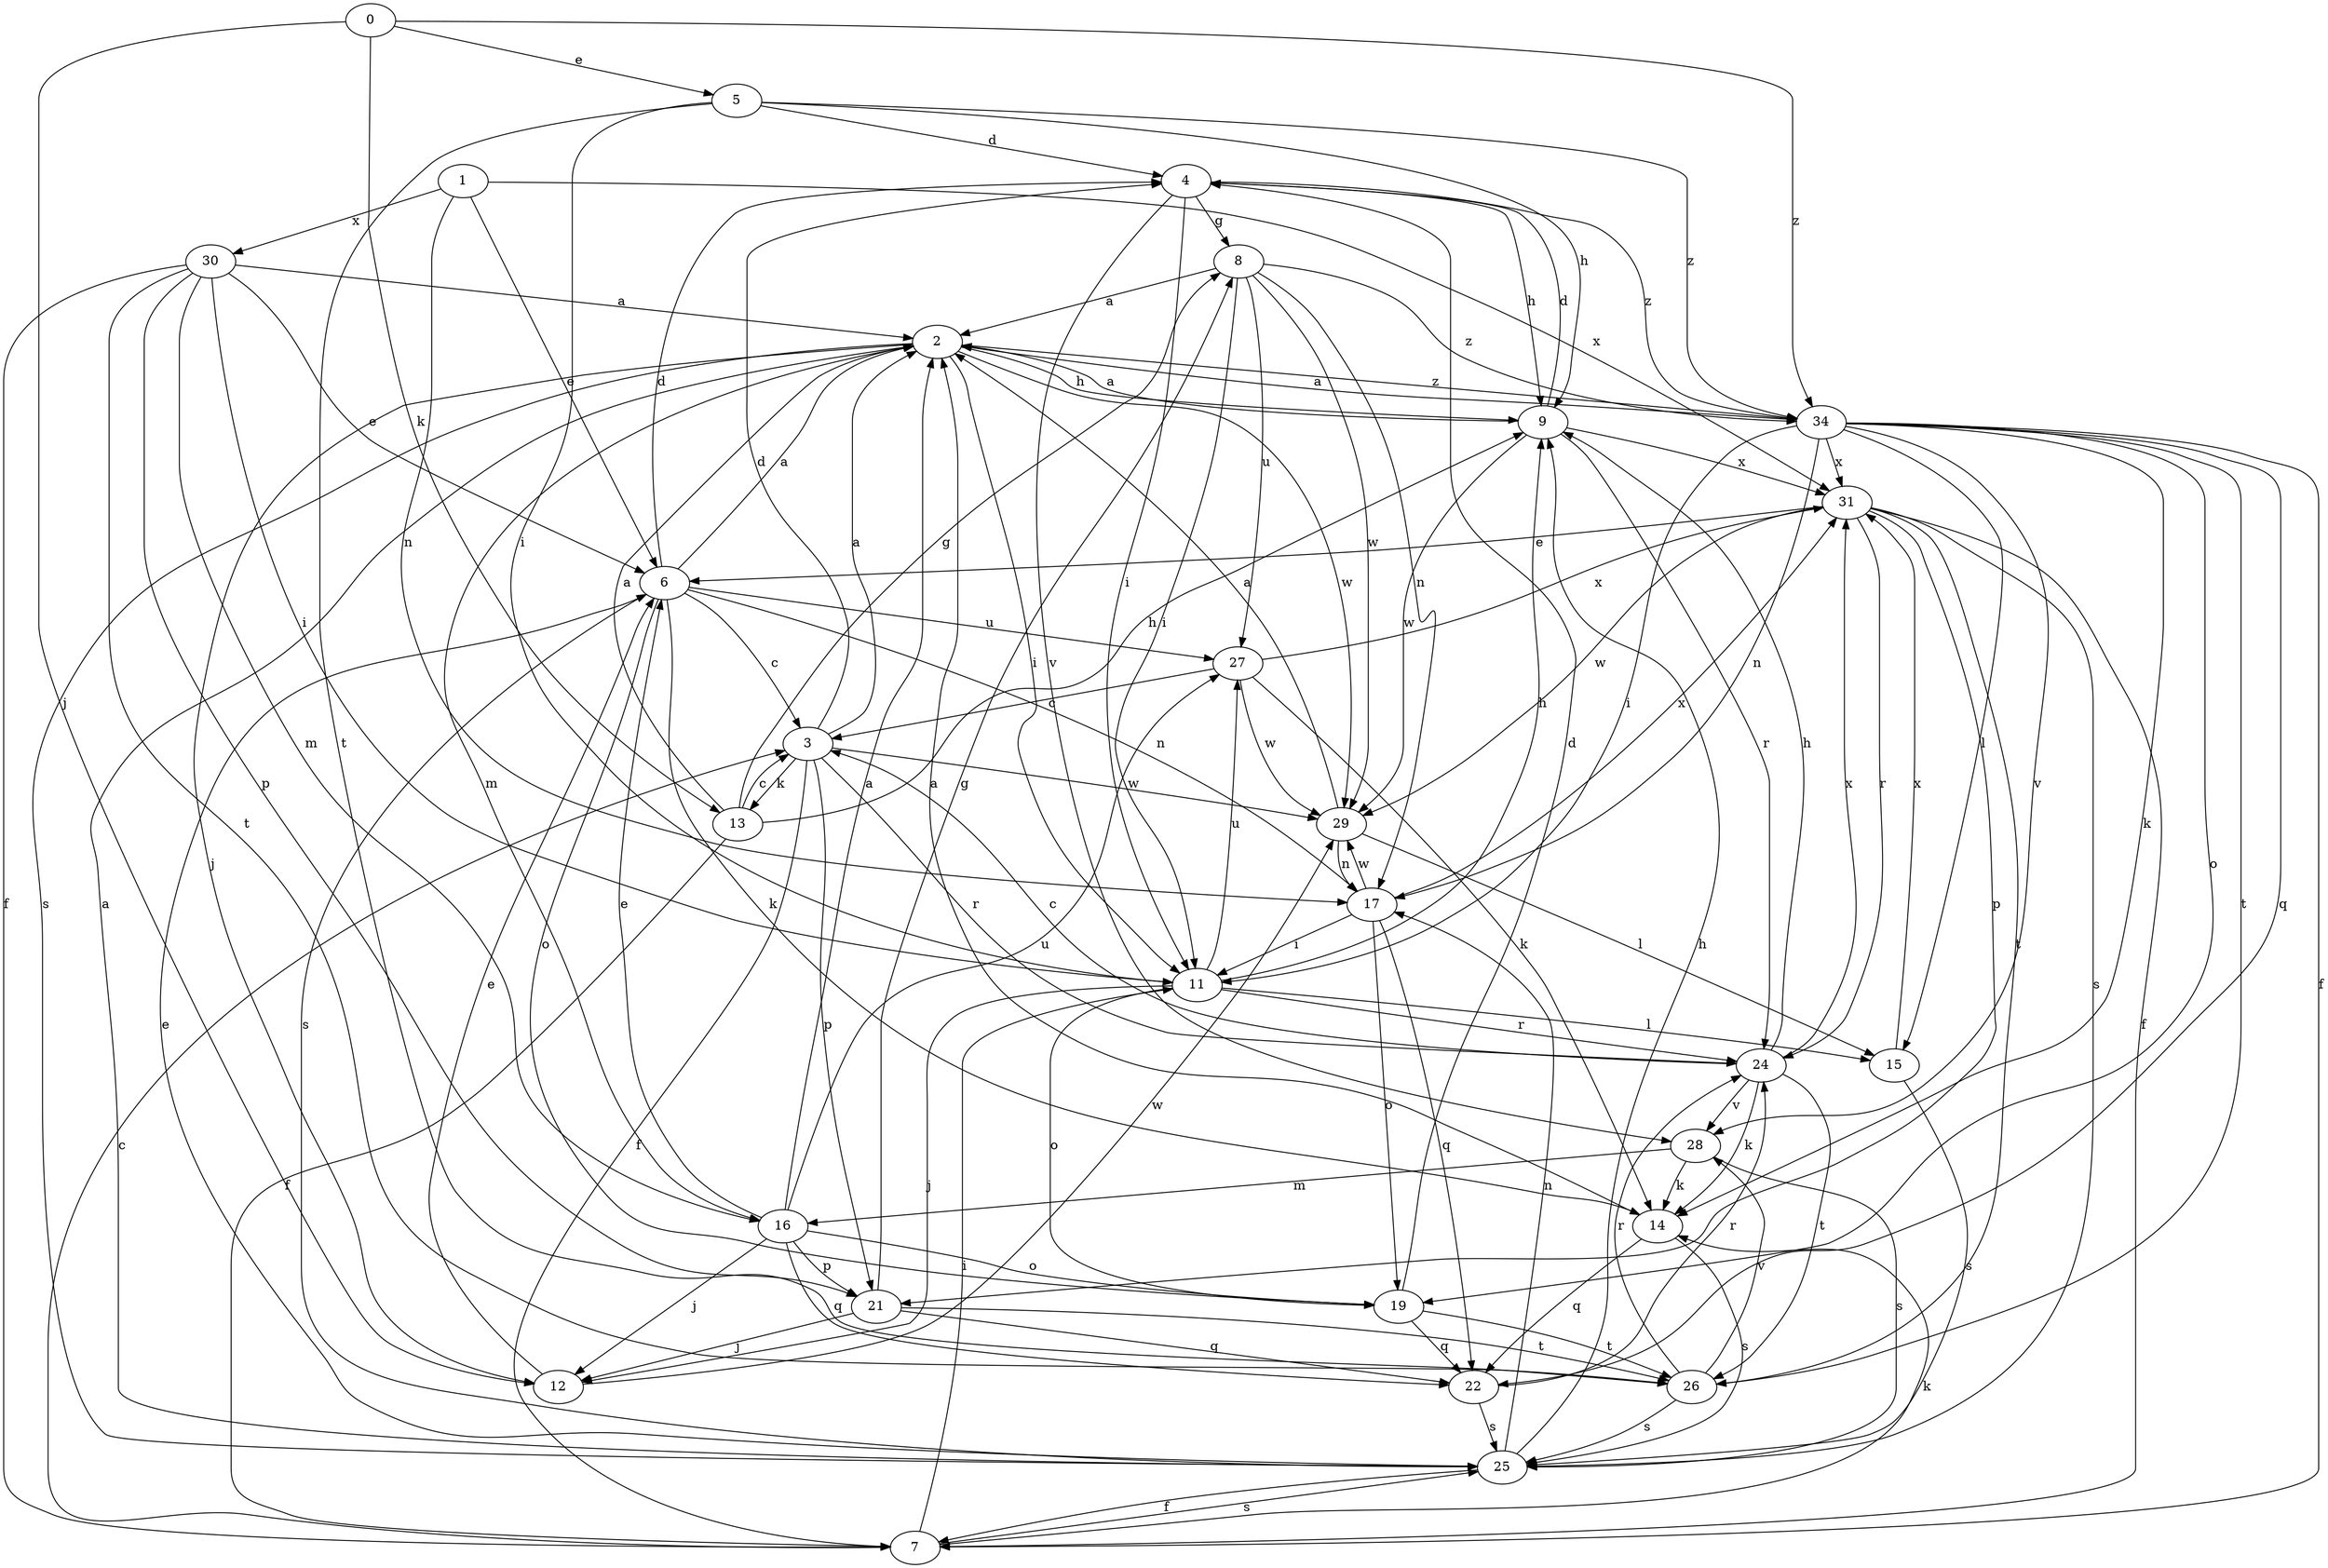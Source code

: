 strict digraph  {
0;
1;
2;
3;
4;
5;
6;
7;
8;
9;
11;
12;
13;
14;
15;
16;
17;
19;
21;
22;
24;
25;
26;
27;
28;
29;
30;
31;
34;
0 -> 5  [label=e];
0 -> 12  [label=j];
0 -> 13  [label=k];
0 -> 34  [label=z];
1 -> 6  [label=e];
1 -> 17  [label=n];
1 -> 30  [label=x];
1 -> 31  [label=x];
2 -> 9  [label=h];
2 -> 11  [label=i];
2 -> 12  [label=j];
2 -> 16  [label=m];
2 -> 25  [label=s];
2 -> 29  [label=w];
2 -> 34  [label=z];
3 -> 2  [label=a];
3 -> 4  [label=d];
3 -> 7  [label=f];
3 -> 13  [label=k];
3 -> 21  [label=p];
3 -> 24  [label=r];
3 -> 29  [label=w];
4 -> 8  [label=g];
4 -> 9  [label=h];
4 -> 11  [label=i];
4 -> 28  [label=v];
4 -> 34  [label=z];
5 -> 4  [label=d];
5 -> 9  [label=h];
5 -> 11  [label=i];
5 -> 26  [label=t];
5 -> 34  [label=z];
6 -> 2  [label=a];
6 -> 3  [label=c];
6 -> 4  [label=d];
6 -> 14  [label=k];
6 -> 17  [label=n];
6 -> 19  [label=o];
6 -> 25  [label=s];
6 -> 27  [label=u];
7 -> 3  [label=c];
7 -> 11  [label=i];
7 -> 14  [label=k];
7 -> 25  [label=s];
8 -> 2  [label=a];
8 -> 11  [label=i];
8 -> 17  [label=n];
8 -> 27  [label=u];
8 -> 29  [label=w];
8 -> 34  [label=z];
9 -> 2  [label=a];
9 -> 4  [label=d];
9 -> 24  [label=r];
9 -> 29  [label=w];
9 -> 31  [label=x];
11 -> 9  [label=h];
11 -> 12  [label=j];
11 -> 15  [label=l];
11 -> 19  [label=o];
11 -> 24  [label=r];
11 -> 27  [label=u];
12 -> 6  [label=e];
12 -> 29  [label=w];
13 -> 2  [label=a];
13 -> 3  [label=c];
13 -> 7  [label=f];
13 -> 8  [label=g];
13 -> 9  [label=h];
14 -> 2  [label=a];
14 -> 22  [label=q];
14 -> 25  [label=s];
15 -> 25  [label=s];
15 -> 31  [label=x];
16 -> 2  [label=a];
16 -> 6  [label=e];
16 -> 12  [label=j];
16 -> 19  [label=o];
16 -> 21  [label=p];
16 -> 22  [label=q];
16 -> 27  [label=u];
17 -> 11  [label=i];
17 -> 19  [label=o];
17 -> 22  [label=q];
17 -> 29  [label=w];
17 -> 31  [label=x];
19 -> 4  [label=d];
19 -> 22  [label=q];
19 -> 26  [label=t];
21 -> 8  [label=g];
21 -> 12  [label=j];
21 -> 22  [label=q];
21 -> 26  [label=t];
22 -> 24  [label=r];
22 -> 25  [label=s];
24 -> 3  [label=c];
24 -> 9  [label=h];
24 -> 14  [label=k];
24 -> 26  [label=t];
24 -> 28  [label=v];
24 -> 31  [label=x];
25 -> 2  [label=a];
25 -> 6  [label=e];
25 -> 7  [label=f];
25 -> 9  [label=h];
25 -> 17  [label=n];
26 -> 24  [label=r];
26 -> 25  [label=s];
26 -> 28  [label=v];
27 -> 3  [label=c];
27 -> 14  [label=k];
27 -> 29  [label=w];
27 -> 31  [label=x];
28 -> 14  [label=k];
28 -> 16  [label=m];
28 -> 25  [label=s];
29 -> 2  [label=a];
29 -> 15  [label=l];
29 -> 17  [label=n];
30 -> 2  [label=a];
30 -> 6  [label=e];
30 -> 7  [label=f];
30 -> 11  [label=i];
30 -> 16  [label=m];
30 -> 21  [label=p];
30 -> 26  [label=t];
31 -> 6  [label=e];
31 -> 7  [label=f];
31 -> 21  [label=p];
31 -> 24  [label=r];
31 -> 25  [label=s];
31 -> 26  [label=t];
31 -> 29  [label=w];
34 -> 2  [label=a];
34 -> 7  [label=f];
34 -> 11  [label=i];
34 -> 14  [label=k];
34 -> 15  [label=l];
34 -> 17  [label=n];
34 -> 19  [label=o];
34 -> 22  [label=q];
34 -> 26  [label=t];
34 -> 28  [label=v];
34 -> 31  [label=x];
}

